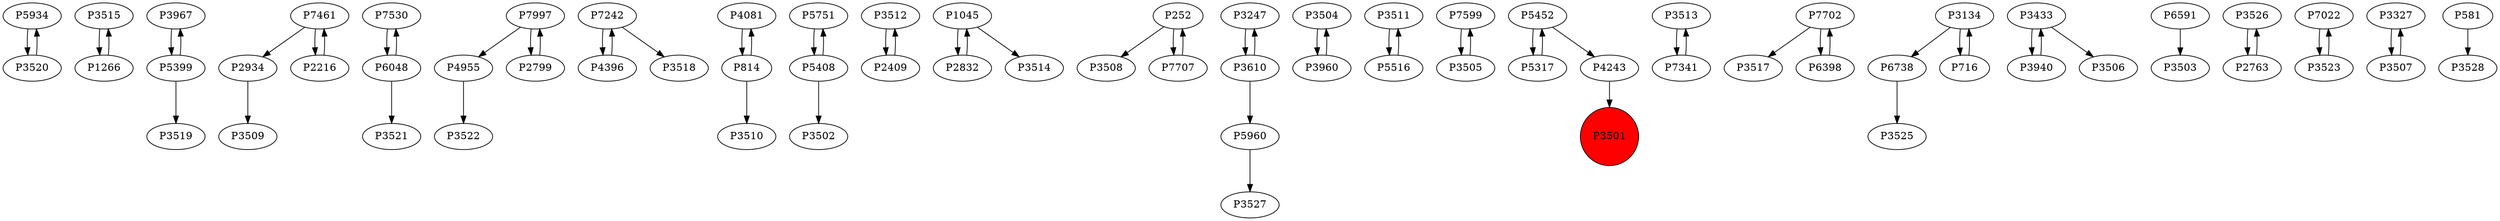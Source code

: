 digraph {
	P5934 -> P3520
	P3515 -> P1266
	P3967 -> P5399
	P7461 -> P2934
	P7530 -> P6048
	P7997 -> P4955
	P7242 -> P4396
	P4081 -> P814
	P5751 -> P5408
	P5399 -> P3519
	P2934 -> P3509
	P3512 -> P2409
	P1045 -> P2832
	P2799 -> P7997
	P814 -> P4081
	P252 -> P3508
	P3247 -> P3610
	P1266 -> P3515
	P3504 -> P3960
	P3610 -> P5960
	P3511 -> P5516
	P7599 -> P3505
	P6048 -> P7530
	P3505 -> P7599
	P5452 -> P5317
	P3513 -> P7341
	P7702 -> P3517
	P5516 -> P3511
	P6048 -> P3521
	P3134 -> P6738
	P7242 -> P3518
	P5317 -> P5452
	P252 -> P7707
	P3433 -> P3940
	P6591 -> P3503
	P5408 -> P3502
	P5960 -> P3527
	P3526 -> P2763
	P4955 -> P3522
	P5408 -> P5751
	P7022 -> P3523
	P2216 -> P7461
	P3327 -> P3507
	P7702 -> P6398
	P7461 -> P2216
	P581 -> P3528
	P3134 -> P716
	P814 -> P3510
	P5452 -> P4243
	P2832 -> P1045
	P3523 -> P7022
	P5399 -> P3967
	P3940 -> P3433
	P1045 -> P3514
	P3960 -> P3504
	P6738 -> P3525
	P3610 -> P3247
	P2409 -> P3512
	P716 -> P3134
	P3433 -> P3506
	P7341 -> P3513
	P2763 -> P3526
	P7707 -> P252
	P3507 -> P3327
	P4396 -> P7242
	P6398 -> P7702
	P7997 -> P2799
	P3520 -> P5934
	P4243 -> P3501
	P3501 [shape=circle]
	P3501 [style=filled]
	P3501 [fillcolor=red]
}